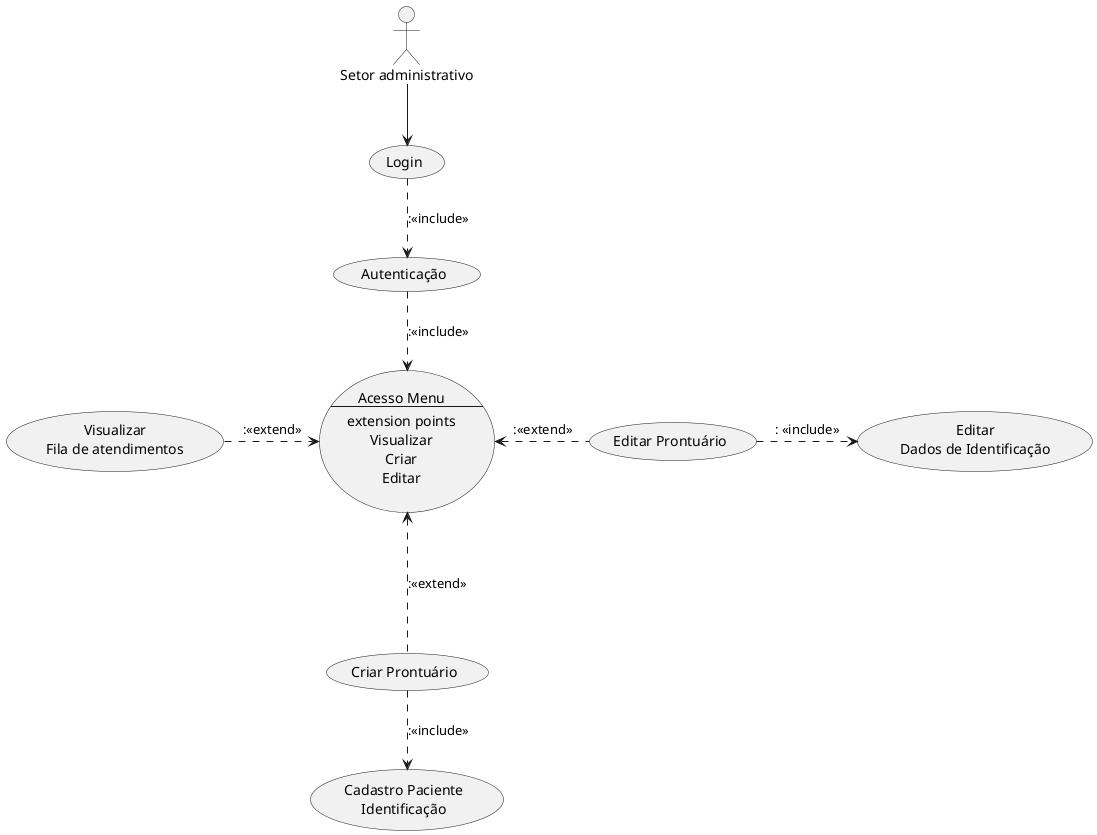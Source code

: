 @startuml Diagrama caso de uso setor administrativo

:Setor administrativo: as User

User-->(Login)




(Login)..>(Autenticação) ::<<include>>

(Autenticação)..>(Acesso Menu\n--\nextension points\nVisualizar\nCriar\nEditar)::<<include>>

(Acesso Menu\n--\nextension points\nVisualizar\nCriar\nEditar) <..-down(Criar Prontuário) ::<<extend>>



(Criar Prontuário)..>(Cadastro Paciente\nIdentificação) ::<<include>>

(Acesso Menu\n--\nextension points\nVisualizar\nCriar\nEditar) <..-right(Editar Prontuário) ::<<extend>>

(Editar Prontuário)-right..>(Editar\nDados de Identificação) :: <<include>>

(Acesso Menu\n--\nextension points\nVisualizar\nCriar\nEditar) <..-left(Visualizar\nFila de atendimentos) ::<<extend>>



@endluml